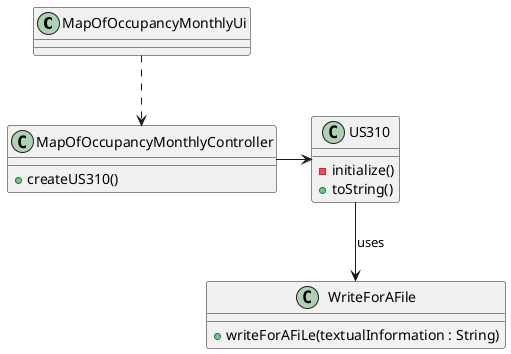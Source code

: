 @startuml
'https://plantuml.com/sequence-diagram

class MapOfOccupancyMonthlyUi{

}

class MapOfOccupancyMonthlyController{
+ createUS310()
}


class US310 {
- initialize()
+ toString()

}

class WriteForAFile{
+ writeForAFiLe(textualInformation : String)

}


MapOfOccupancyMonthlyUi ..> MapOfOccupancyMonthlyController
MapOfOccupancyMonthlyController -> US310
US310 --> WriteForAFile : uses
@enduml